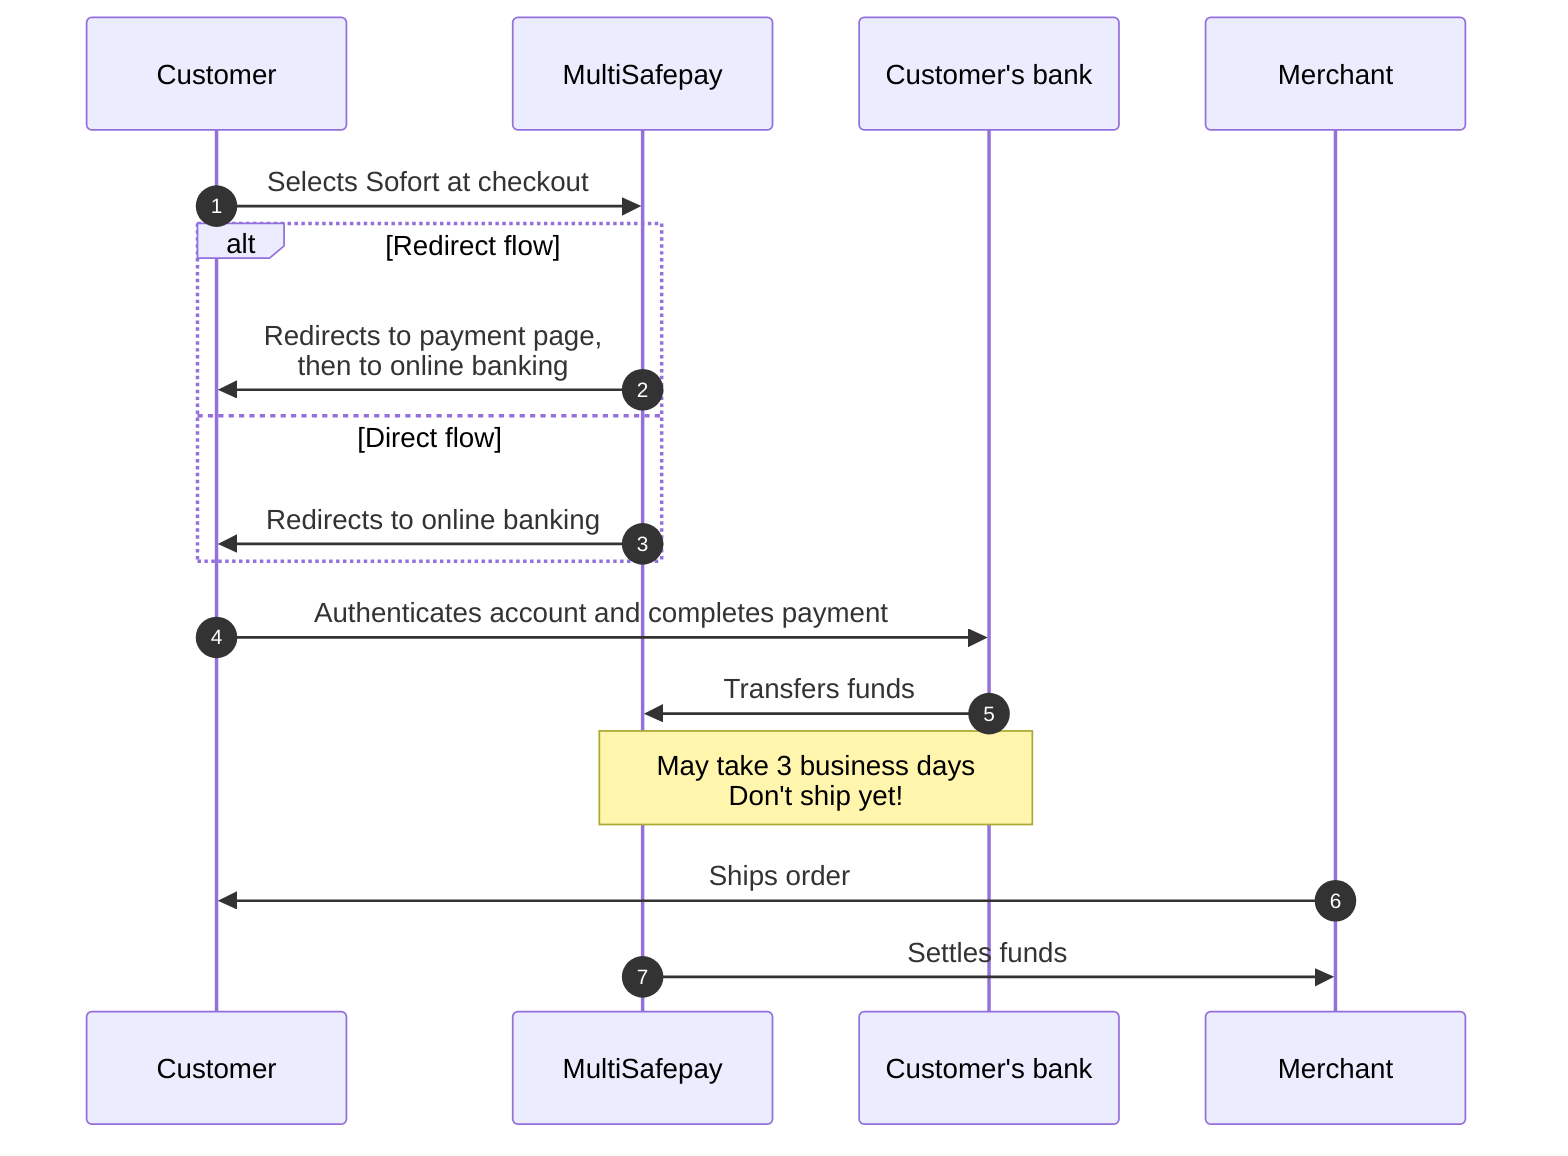sequenceDiagram
    autonumber
    participant C as Customer
    participant Mu as MultiSafepay
    participant CB as Customer's bank
    participant Me as Merchant

    C->>Mu: Selects Sofort at checkout
    alt Redirect flow
    Mu->>C: Redirects to payment page, <br> then to online banking
    else Direct flow
    Mu->>C: Redirects to online banking
    end
    C->>CB: Authenticates account and completes payment
    CB->>Mu: Transfers funds 
    Note over CB,Mu: May take 3 business days <br> Don't ship yet!
    Me->>C: Ships order
    Mu->>Me: Settles funds